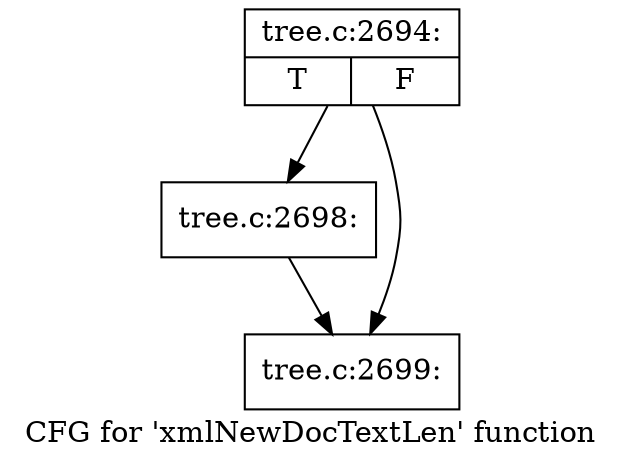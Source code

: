 digraph "CFG for 'xmlNewDocTextLen' function" {
	label="CFG for 'xmlNewDocTextLen' function";

	Node0x4174630 [shape=record,label="{tree.c:2694:|{<s0>T|<s1>F}}"];
	Node0x4174630 -> Node0x43c08a0;
	Node0x4174630 -> Node0x43c08f0;
	Node0x43c08a0 [shape=record,label="{tree.c:2698:}"];
	Node0x43c08a0 -> Node0x43c08f0;
	Node0x43c08f0 [shape=record,label="{tree.c:2699:}"];
}
